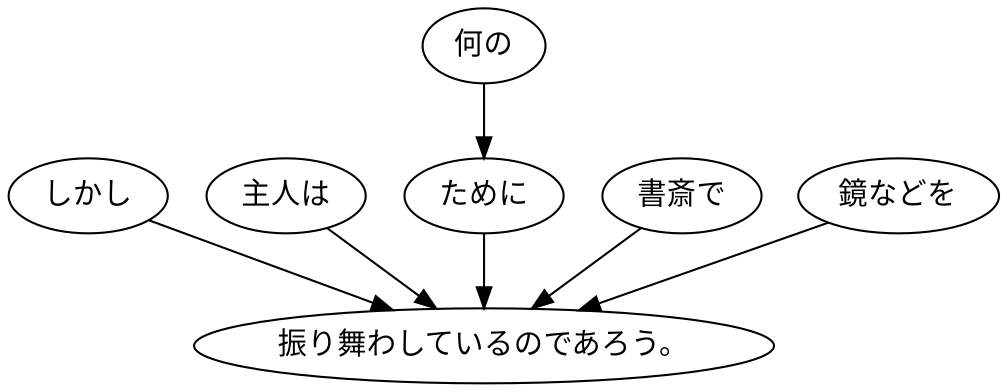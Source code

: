 digraph graph5625 {
	node0 [label="しかし"];
	node1 [label="主人は"];
	node2 [label="何の"];
	node3 [label="ために"];
	node4 [label="書斎で"];
	node5 [label="鏡などを"];
	node6 [label="振り舞わしているのであろう。"];
	node0 -> node6;
	node1 -> node6;
	node2 -> node3;
	node3 -> node6;
	node4 -> node6;
	node5 -> node6;
}
